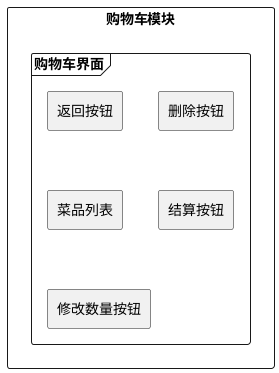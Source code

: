 @startuml
skinparam packageStyle rectangle
rectangle 购物车模块 {
  frame 购物车界面 {
    rectangle 菜品列表
    rectangle 修改数量按钮
    rectangle 删除按钮
    rectangle 结算按钮
    rectangle 返回按钮
  }
  菜品列表 -[hidden]- 修改数量按钮
  删除按钮 -[hidden]- 结算按钮
  返回按钮 -[hidden]- 菜品列表
}
@enduml
